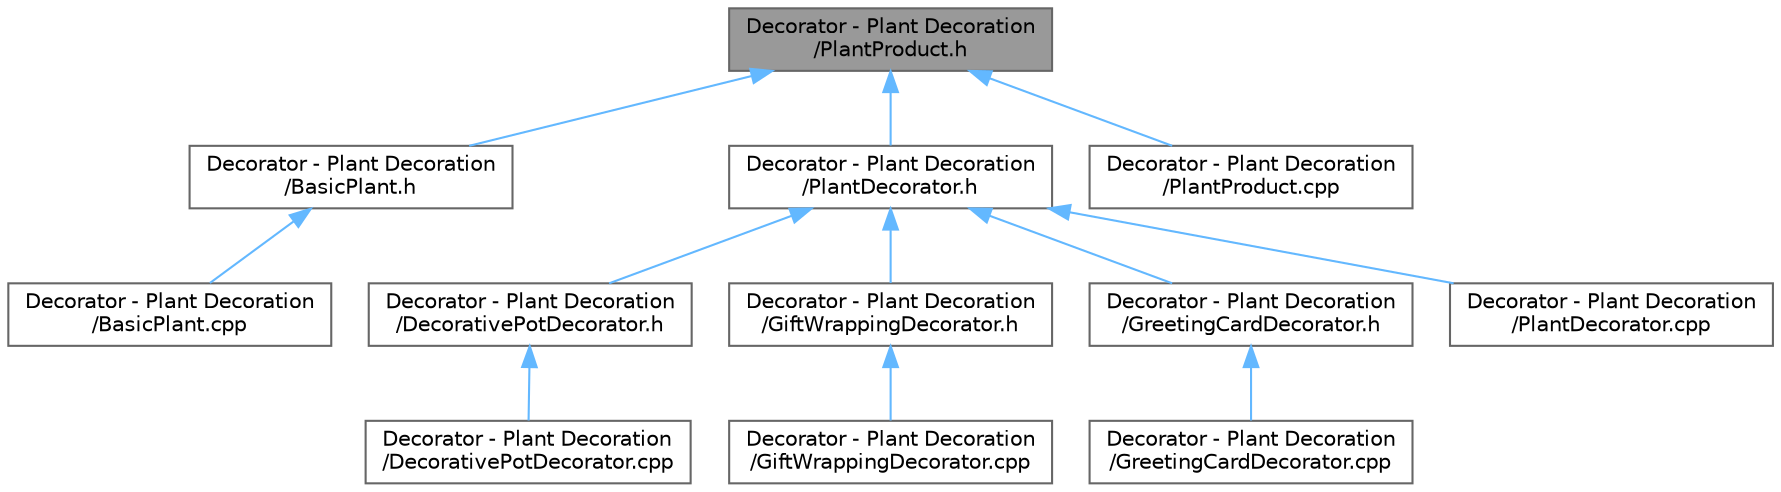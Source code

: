 digraph "Decorator - Plant Decoration/PlantProduct.h"
{
 // INTERACTIVE_SVG=YES
 // LATEX_PDF_SIZE
  bgcolor="transparent";
  edge [fontname=Helvetica,fontsize=10,labelfontname=Helvetica,labelfontsize=10];
  node [fontname=Helvetica,fontsize=10,shape=box,height=0.2,width=0.4];
  Node1 [id="Node000001",label="Decorator - Plant Decoration\l/PlantProduct.h",height=0.2,width=0.4,color="gray40", fillcolor="grey60", style="filled", fontcolor="black",tooltip="Header file for the PlantProduct abstract base class."];
  Node1 -> Node2 [id="edge1_Node000001_Node000002",dir="back",color="steelblue1",style="solid",tooltip=" "];
  Node2 [id="Node000002",label="Decorator - Plant Decoration\l/BasicPlant.h",height=0.2,width=0.4,color="grey40", fillcolor="white", style="filled",URL="$_basic_plant_8h.html",tooltip="Header file for the BasicPlant concrete component class."];
  Node2 -> Node3 [id="edge2_Node000002_Node000003",dir="back",color="steelblue1",style="solid",tooltip=" "];
  Node3 [id="Node000003",label="Decorator - Plant Decoration\l/BasicPlant.cpp",height=0.2,width=0.4,color="grey40", fillcolor="white", style="filled",URL="$_basic_plant_8cpp.html",tooltip=" "];
  Node1 -> Node4 [id="edge3_Node000001_Node000004",dir="back",color="steelblue1",style="solid",tooltip=" "];
  Node4 [id="Node000004",label="Decorator - Plant Decoration\l/PlantDecorator.h",height=0.2,width=0.4,color="grey40", fillcolor="white", style="filled",URL="$_plant_decorator_8h.html",tooltip="Header file for the PlantDecorator abstract decorator class."];
  Node4 -> Node5 [id="edge4_Node000004_Node000005",dir="back",color="steelblue1",style="solid",tooltip=" "];
  Node5 [id="Node000005",label="Decorator - Plant Decoration\l/DecorativePotDecorator.h",height=0.2,width=0.4,color="grey40", fillcolor="white", style="filled",URL="$_decorative_pot_decorator_8h.html",tooltip="Header file for the DecorativePotDecorator concrete decorator class."];
  Node5 -> Node6 [id="edge5_Node000005_Node000006",dir="back",color="steelblue1",style="solid",tooltip=" "];
  Node6 [id="Node000006",label="Decorator - Plant Decoration\l/DecorativePotDecorator.cpp",height=0.2,width=0.4,color="grey40", fillcolor="white", style="filled",URL="$_decorative_pot_decorator_8cpp.html",tooltip=" "];
  Node4 -> Node7 [id="edge6_Node000004_Node000007",dir="back",color="steelblue1",style="solid",tooltip=" "];
  Node7 [id="Node000007",label="Decorator - Plant Decoration\l/GiftWrappingDecorator.h",height=0.2,width=0.4,color="grey40", fillcolor="white", style="filled",URL="$_gift_wrapping_decorator_8h.html",tooltip="Header file for the GiftWrappingDecorator concrete decorator class."];
  Node7 -> Node8 [id="edge7_Node000007_Node000008",dir="back",color="steelblue1",style="solid",tooltip=" "];
  Node8 [id="Node000008",label="Decorator - Plant Decoration\l/GiftWrappingDecorator.cpp",height=0.2,width=0.4,color="grey40", fillcolor="white", style="filled",URL="$_gift_wrapping_decorator_8cpp.html",tooltip=" "];
  Node4 -> Node9 [id="edge8_Node000004_Node000009",dir="back",color="steelblue1",style="solid",tooltip=" "];
  Node9 [id="Node000009",label="Decorator - Plant Decoration\l/GreetingCardDecorator.h",height=0.2,width=0.4,color="grey40", fillcolor="white", style="filled",URL="$_greeting_card_decorator_8h.html",tooltip="Header file for the GreetingCardDecorator concrete decorator class."];
  Node9 -> Node10 [id="edge9_Node000009_Node000010",dir="back",color="steelblue1",style="solid",tooltip=" "];
  Node10 [id="Node000010",label="Decorator - Plant Decoration\l/GreetingCardDecorator.cpp",height=0.2,width=0.4,color="grey40", fillcolor="white", style="filled",URL="$_greeting_card_decorator_8cpp.html",tooltip=" "];
  Node4 -> Node11 [id="edge10_Node000004_Node000011",dir="back",color="steelblue1",style="solid",tooltip=" "];
  Node11 [id="Node000011",label="Decorator - Plant Decoration\l/PlantDecorator.cpp",height=0.2,width=0.4,color="grey40", fillcolor="white", style="filled",URL="$_plant_decorator_8cpp.html",tooltip=" "];
  Node1 -> Node12 [id="edge11_Node000001_Node000012",dir="back",color="steelblue1",style="solid",tooltip=" "];
  Node12 [id="Node000012",label="Decorator - Plant Decoration\l/PlantProduct.cpp",height=0.2,width=0.4,color="grey40", fillcolor="white", style="filled",URL="$_plant_product_8cpp.html",tooltip=" "];
}

